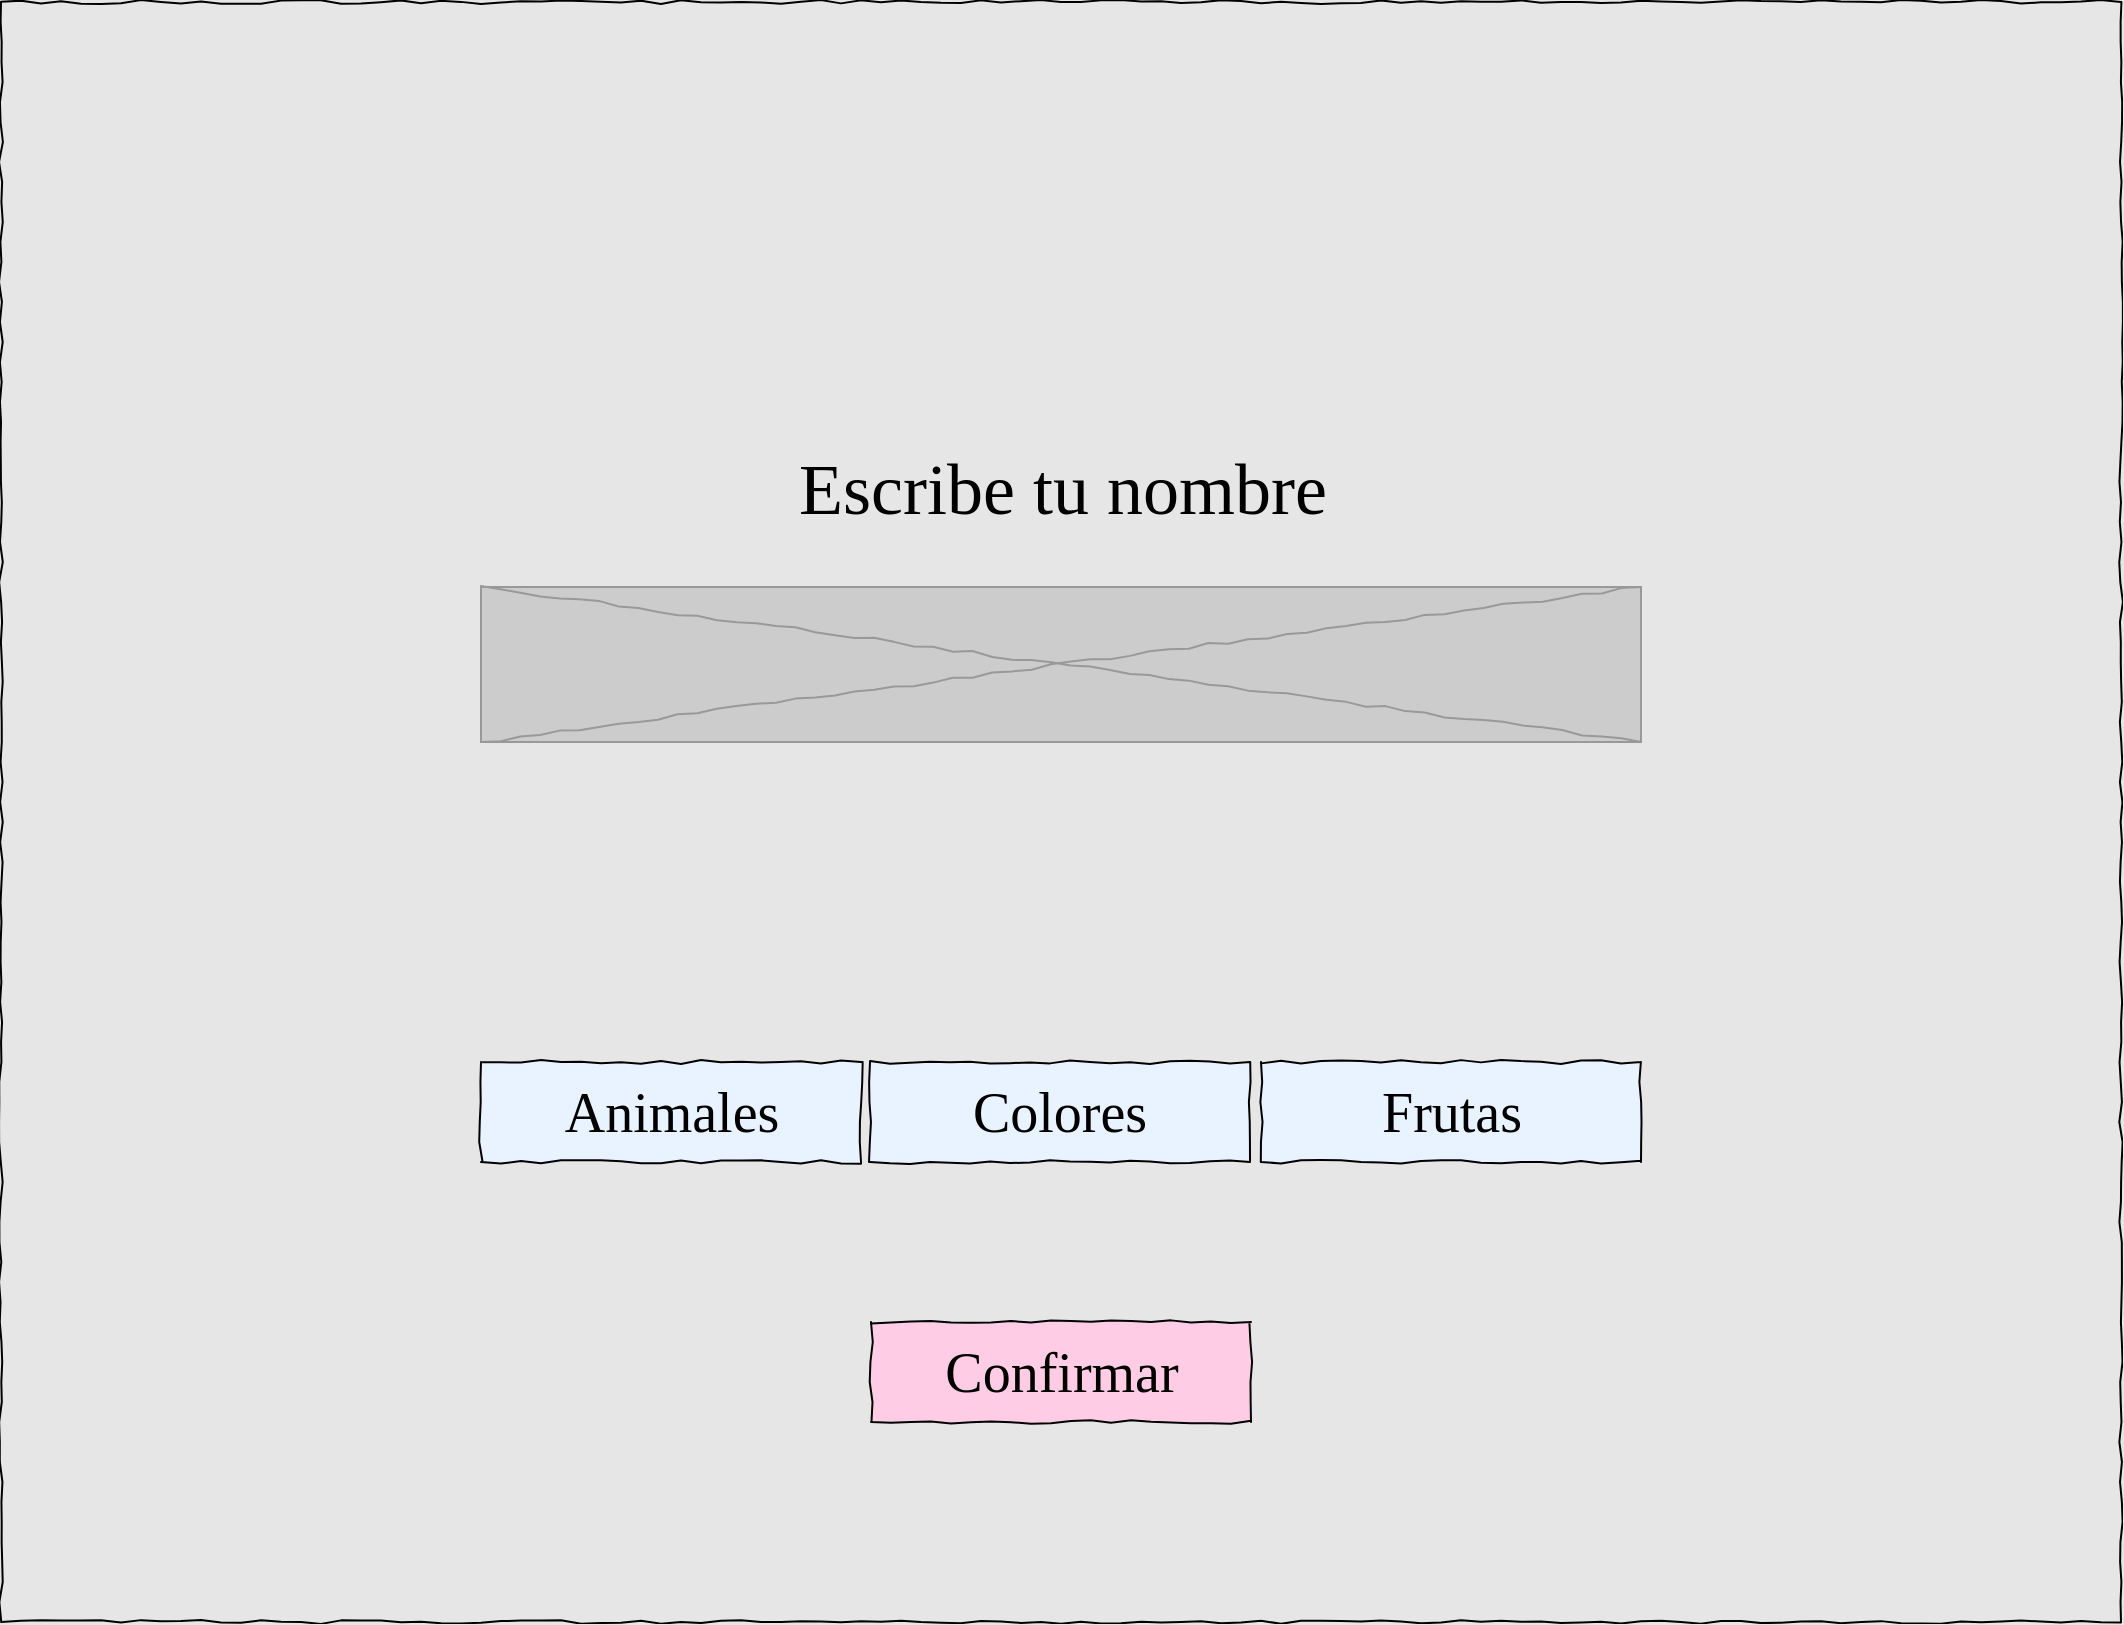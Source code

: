 <mxfile version="21.2.1" type="github">
  <diagram name="Page-1" id="03018318-947c-dd8e-b7a3-06fadd420f32">
    <mxGraphModel dx="1434" dy="775" grid="0" gridSize="10" guides="1" tooltips="1" connect="1" arrows="1" fold="1" page="1" pageScale="1" pageWidth="1100" pageHeight="850" background="#E6E6E6" math="0" shadow="0">
      <root>
        <mxCell id="0" />
        <mxCell id="1" parent="0" />
        <mxCell id="677b7b8949515195-1" value="" style="whiteSpace=wrap;html=1;rounded=0;shadow=0;labelBackgroundColor=none;strokeColor=#000000;strokeWidth=1;fillColor=none;fontFamily=Verdana;fontSize=12;fontColor=#000000;align=center;comic=1;" parent="1" vertex="1">
          <mxGeometry x="20.5" y="30" width="1060" height="810" as="geometry" />
        </mxCell>
        <mxCell id="677b7b8949515195-2" value="Animales" style="whiteSpace=wrap;html=1;rounded=0;shadow=0;labelBackgroundColor=none;strokeWidth=1;fontFamily=Verdana;fontSize=28;align=center;comic=1;fillColor=#E8F3FF;" parent="1" vertex="1">
          <mxGeometry x="260.5" y="560" width="190" height="50" as="geometry" />
        </mxCell>
        <mxCell id="677b7b8949515195-16" value="" style="verticalLabelPosition=bottom;shadow=0;dashed=0;align=center;html=1;verticalAlign=top;strokeWidth=1;shape=mxgraph.mockup.graphics.simpleIcon;strokeColor=#999999;rounded=0;labelBackgroundColor=none;fontFamily=Verdana;fontSize=14;fontColor=#000000;comic=1;fillColor=#CCCCCC;" parent="1" vertex="1">
          <mxGeometry x="260.5" y="322.5" width="580" height="77.5" as="geometry" />
        </mxCell>
        <mxCell id="677b7b8949515195-44" value="&lt;font style=&quot;font-size: 36px;&quot;&gt;Escribe tu nombre&lt;/font&gt;" style="text;html=1;points=[];align=center;verticalAlign=top;spacingTop=-4;fontSize=14;fontFamily=Verdana" parent="1" vertex="1">
          <mxGeometry x="394" y="250" width="313" height="55" as="geometry" />
        </mxCell>
        <mxCell id="JPmGo01OZwN0NG7BKeEg-4" value="Colores" style="whiteSpace=wrap;html=1;rounded=0;shadow=0;labelBackgroundColor=none;strokeWidth=1;fontFamily=Verdana;fontSize=28;align=center;comic=1;fillColor=#E8F3FF;" parent="1" vertex="1">
          <mxGeometry x="455" y="560" width="190" height="50" as="geometry" />
        </mxCell>
        <mxCell id="JPmGo01OZwN0NG7BKeEg-5" value="Frutas" style="whiteSpace=wrap;html=1;rounded=0;shadow=0;labelBackgroundColor=none;strokeWidth=1;fontFamily=Verdana;fontSize=28;align=center;comic=1;fillColor=#E8F3FF;" parent="1" vertex="1">
          <mxGeometry x="650.5" y="560" width="190" height="50" as="geometry" />
        </mxCell>
        <mxCell id="JPmGo01OZwN0NG7BKeEg-6" value="Confirmar" style="whiteSpace=wrap;html=1;rounded=0;shadow=0;labelBackgroundColor=none;strokeWidth=1;fontFamily=Verdana;fontSize=28;align=center;comic=1;fillColor=#FFCCE6;" parent="1" vertex="1">
          <mxGeometry x="455.5" y="690" width="190" height="50" as="geometry" />
        </mxCell>
      </root>
    </mxGraphModel>
  </diagram>
</mxfile>
